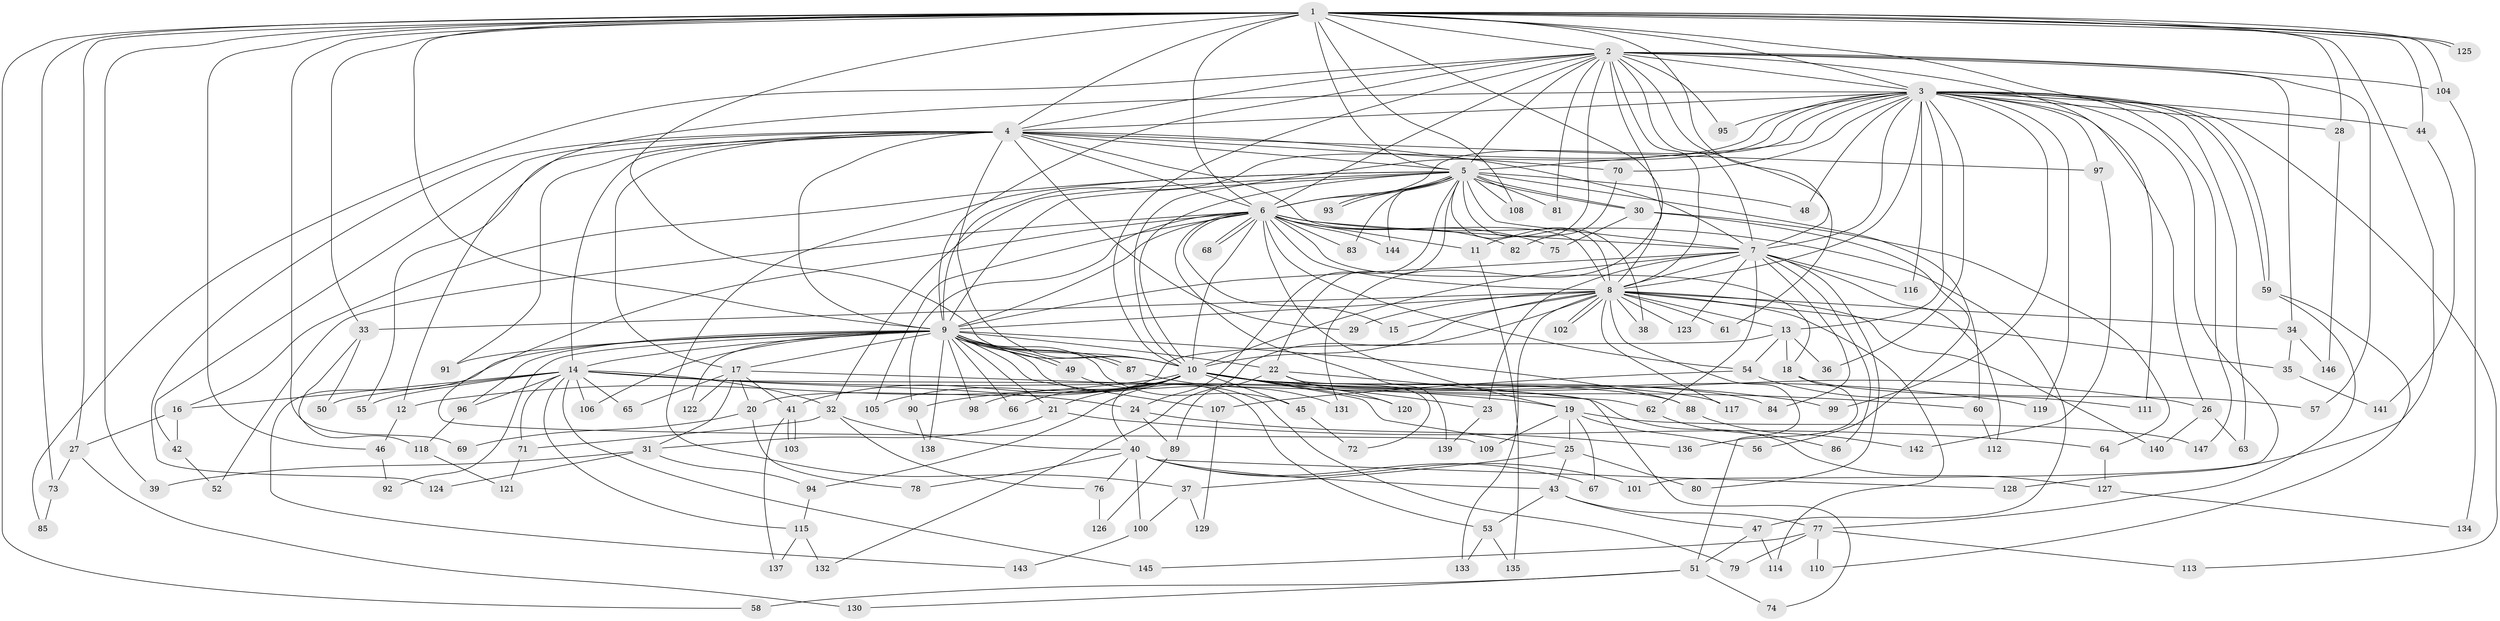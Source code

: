 // coarse degree distribution, {41: 0.008333333333333333, 18: 0.008333333333333333, 27: 0.008333333333333333, 30: 0.008333333333333333, 21: 0.008333333333333333, 15: 0.008333333333333333, 23: 0.008333333333333333, 26: 0.008333333333333333, 3: 0.225, 16: 0.008333333333333333, 2: 0.48333333333333334, 4: 0.09166666666666666, 7: 0.008333333333333333, 6: 0.025, 5: 0.06666666666666667, 1: 0.016666666666666666, 9: 0.008333333333333333}
// Generated by graph-tools (version 1.1) at 2025/51/02/27/25 19:51:45]
// undirected, 147 vertices, 319 edges
graph export_dot {
graph [start="1"]
  node [color=gray90,style=filled];
  1;
  2;
  3;
  4;
  5;
  6;
  7;
  8;
  9;
  10;
  11;
  12;
  13;
  14;
  15;
  16;
  17;
  18;
  19;
  20;
  21;
  22;
  23;
  24;
  25;
  26;
  27;
  28;
  29;
  30;
  31;
  32;
  33;
  34;
  35;
  36;
  37;
  38;
  39;
  40;
  41;
  42;
  43;
  44;
  45;
  46;
  47;
  48;
  49;
  50;
  51;
  52;
  53;
  54;
  55;
  56;
  57;
  58;
  59;
  60;
  61;
  62;
  63;
  64;
  65;
  66;
  67;
  68;
  69;
  70;
  71;
  72;
  73;
  74;
  75;
  76;
  77;
  78;
  79;
  80;
  81;
  82;
  83;
  84;
  85;
  86;
  87;
  88;
  89;
  90;
  91;
  92;
  93;
  94;
  95;
  96;
  97;
  98;
  99;
  100;
  101;
  102;
  103;
  104;
  105;
  106;
  107;
  108;
  109;
  110;
  111;
  112;
  113;
  114;
  115;
  116;
  117;
  118;
  119;
  120;
  121;
  122;
  123;
  124;
  125;
  126;
  127;
  128;
  129;
  130;
  131;
  132;
  133;
  134;
  135;
  136;
  137;
  138;
  139;
  140;
  141;
  142;
  143;
  144;
  145;
  146;
  147;
  1 -- 2;
  1 -- 3;
  1 -- 4;
  1 -- 5;
  1 -- 6;
  1 -- 7;
  1 -- 8;
  1 -- 9;
  1 -- 10;
  1 -- 27;
  1 -- 28;
  1 -- 33;
  1 -- 39;
  1 -- 44;
  1 -- 46;
  1 -- 58;
  1 -- 69;
  1 -- 73;
  1 -- 104;
  1 -- 108;
  1 -- 125;
  1 -- 125;
  1 -- 128;
  1 -- 147;
  2 -- 3;
  2 -- 4;
  2 -- 5;
  2 -- 6;
  2 -- 7;
  2 -- 8;
  2 -- 9;
  2 -- 10;
  2 -- 11;
  2 -- 34;
  2 -- 57;
  2 -- 61;
  2 -- 81;
  2 -- 85;
  2 -- 95;
  2 -- 104;
  2 -- 111;
  2 -- 131;
  3 -- 4;
  3 -- 5;
  3 -- 6;
  3 -- 7;
  3 -- 8;
  3 -- 9;
  3 -- 10;
  3 -- 12;
  3 -- 13;
  3 -- 26;
  3 -- 28;
  3 -- 36;
  3 -- 44;
  3 -- 48;
  3 -- 59;
  3 -- 59;
  3 -- 63;
  3 -- 70;
  3 -- 95;
  3 -- 97;
  3 -- 99;
  3 -- 101;
  3 -- 113;
  3 -- 116;
  3 -- 119;
  4 -- 5;
  4 -- 6;
  4 -- 7;
  4 -- 8;
  4 -- 9;
  4 -- 10;
  4 -- 14;
  4 -- 17;
  4 -- 29;
  4 -- 42;
  4 -- 55;
  4 -- 70;
  4 -- 91;
  4 -- 97;
  4 -- 124;
  5 -- 6;
  5 -- 7;
  5 -- 8;
  5 -- 9;
  5 -- 10;
  5 -- 16;
  5 -- 22;
  5 -- 24;
  5 -- 30;
  5 -- 30;
  5 -- 32;
  5 -- 37;
  5 -- 38;
  5 -- 48;
  5 -- 60;
  5 -- 81;
  5 -- 83;
  5 -- 93;
  5 -- 93;
  5 -- 108;
  5 -- 144;
  6 -- 7;
  6 -- 8;
  6 -- 9;
  6 -- 10;
  6 -- 11;
  6 -- 15;
  6 -- 18;
  6 -- 19;
  6 -- 47;
  6 -- 52;
  6 -- 54;
  6 -- 68;
  6 -- 68;
  6 -- 75;
  6 -- 82;
  6 -- 83;
  6 -- 90;
  6 -- 105;
  6 -- 109;
  6 -- 139;
  6 -- 144;
  7 -- 8;
  7 -- 9;
  7 -- 10;
  7 -- 23;
  7 -- 62;
  7 -- 80;
  7 -- 84;
  7 -- 86;
  7 -- 112;
  7 -- 116;
  7 -- 123;
  8 -- 9;
  8 -- 10;
  8 -- 13;
  8 -- 15;
  8 -- 29;
  8 -- 33;
  8 -- 34;
  8 -- 35;
  8 -- 38;
  8 -- 51;
  8 -- 61;
  8 -- 102;
  8 -- 102;
  8 -- 114;
  8 -- 117;
  8 -- 123;
  8 -- 132;
  8 -- 133;
  8 -- 140;
  9 -- 10;
  9 -- 14;
  9 -- 17;
  9 -- 21;
  9 -- 22;
  9 -- 45;
  9 -- 49;
  9 -- 49;
  9 -- 53;
  9 -- 66;
  9 -- 87;
  9 -- 87;
  9 -- 88;
  9 -- 91;
  9 -- 92;
  9 -- 96;
  9 -- 98;
  9 -- 106;
  9 -- 107;
  9 -- 122;
  9 -- 138;
  9 -- 143;
  10 -- 12;
  10 -- 21;
  10 -- 23;
  10 -- 25;
  10 -- 26;
  10 -- 40;
  10 -- 41;
  10 -- 45;
  10 -- 60;
  10 -- 66;
  10 -- 84;
  10 -- 88;
  10 -- 90;
  10 -- 94;
  10 -- 98;
  10 -- 99;
  10 -- 105;
  10 -- 117;
  10 -- 119;
  10 -- 120;
  11 -- 135;
  12 -- 46;
  13 -- 18;
  13 -- 20;
  13 -- 36;
  13 -- 54;
  14 -- 16;
  14 -- 19;
  14 -- 24;
  14 -- 32;
  14 -- 50;
  14 -- 55;
  14 -- 65;
  14 -- 71;
  14 -- 96;
  14 -- 106;
  14 -- 115;
  14 -- 127;
  14 -- 145;
  16 -- 27;
  16 -- 42;
  17 -- 20;
  17 -- 31;
  17 -- 41;
  17 -- 62;
  17 -- 65;
  17 -- 122;
  18 -- 57;
  18 -- 136;
  19 -- 25;
  19 -- 56;
  19 -- 67;
  19 -- 109;
  19 -- 147;
  20 -- 69;
  20 -- 78;
  21 -- 31;
  21 -- 64;
  22 -- 72;
  22 -- 74;
  22 -- 89;
  22 -- 120;
  23 -- 139;
  24 -- 89;
  24 -- 136;
  25 -- 37;
  25 -- 43;
  25 -- 80;
  26 -- 63;
  26 -- 140;
  27 -- 73;
  27 -- 130;
  28 -- 146;
  30 -- 56;
  30 -- 64;
  30 -- 75;
  31 -- 39;
  31 -- 94;
  31 -- 124;
  32 -- 40;
  32 -- 71;
  32 -- 76;
  33 -- 50;
  33 -- 118;
  34 -- 35;
  34 -- 146;
  35 -- 141;
  37 -- 100;
  37 -- 129;
  40 -- 43;
  40 -- 67;
  40 -- 76;
  40 -- 78;
  40 -- 100;
  40 -- 101;
  40 -- 128;
  41 -- 103;
  41 -- 103;
  41 -- 137;
  42 -- 52;
  43 -- 47;
  43 -- 53;
  43 -- 77;
  44 -- 141;
  45 -- 72;
  46 -- 92;
  47 -- 51;
  47 -- 114;
  49 -- 79;
  51 -- 58;
  51 -- 74;
  51 -- 130;
  53 -- 133;
  53 -- 135;
  54 -- 107;
  54 -- 111;
  59 -- 77;
  59 -- 110;
  60 -- 112;
  62 -- 86;
  64 -- 127;
  70 -- 82;
  71 -- 121;
  73 -- 85;
  76 -- 126;
  77 -- 79;
  77 -- 110;
  77 -- 113;
  77 -- 145;
  87 -- 131;
  88 -- 142;
  89 -- 126;
  90 -- 138;
  94 -- 115;
  96 -- 118;
  97 -- 142;
  100 -- 143;
  104 -- 134;
  107 -- 129;
  115 -- 132;
  115 -- 137;
  118 -- 121;
  127 -- 134;
}
